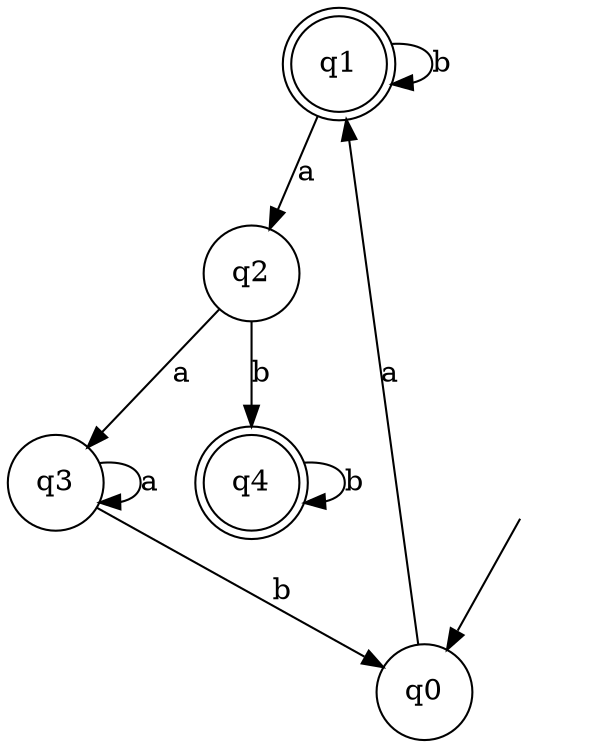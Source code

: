 digraph Automaton {

q1 [shape = doublecircle];

q2 [shape = circle];

q3 [shape = circle];

q4 [shape = doublecircle];

_nil [style = invis];

q0 [shape = circle];

q3 -> q0 [label = "b"];

_nil -> q0;

q1 -> q1 [label = "b"];

q3 -> q3 [label = "a"];

q1 -> q2 [label = "a"];

q2 -> q3 [label = "a"];

q2 -> q4 [label = "b"];

q0 -> q1 [label = "a"];

q4 -> q4 [label = "b"];

}
